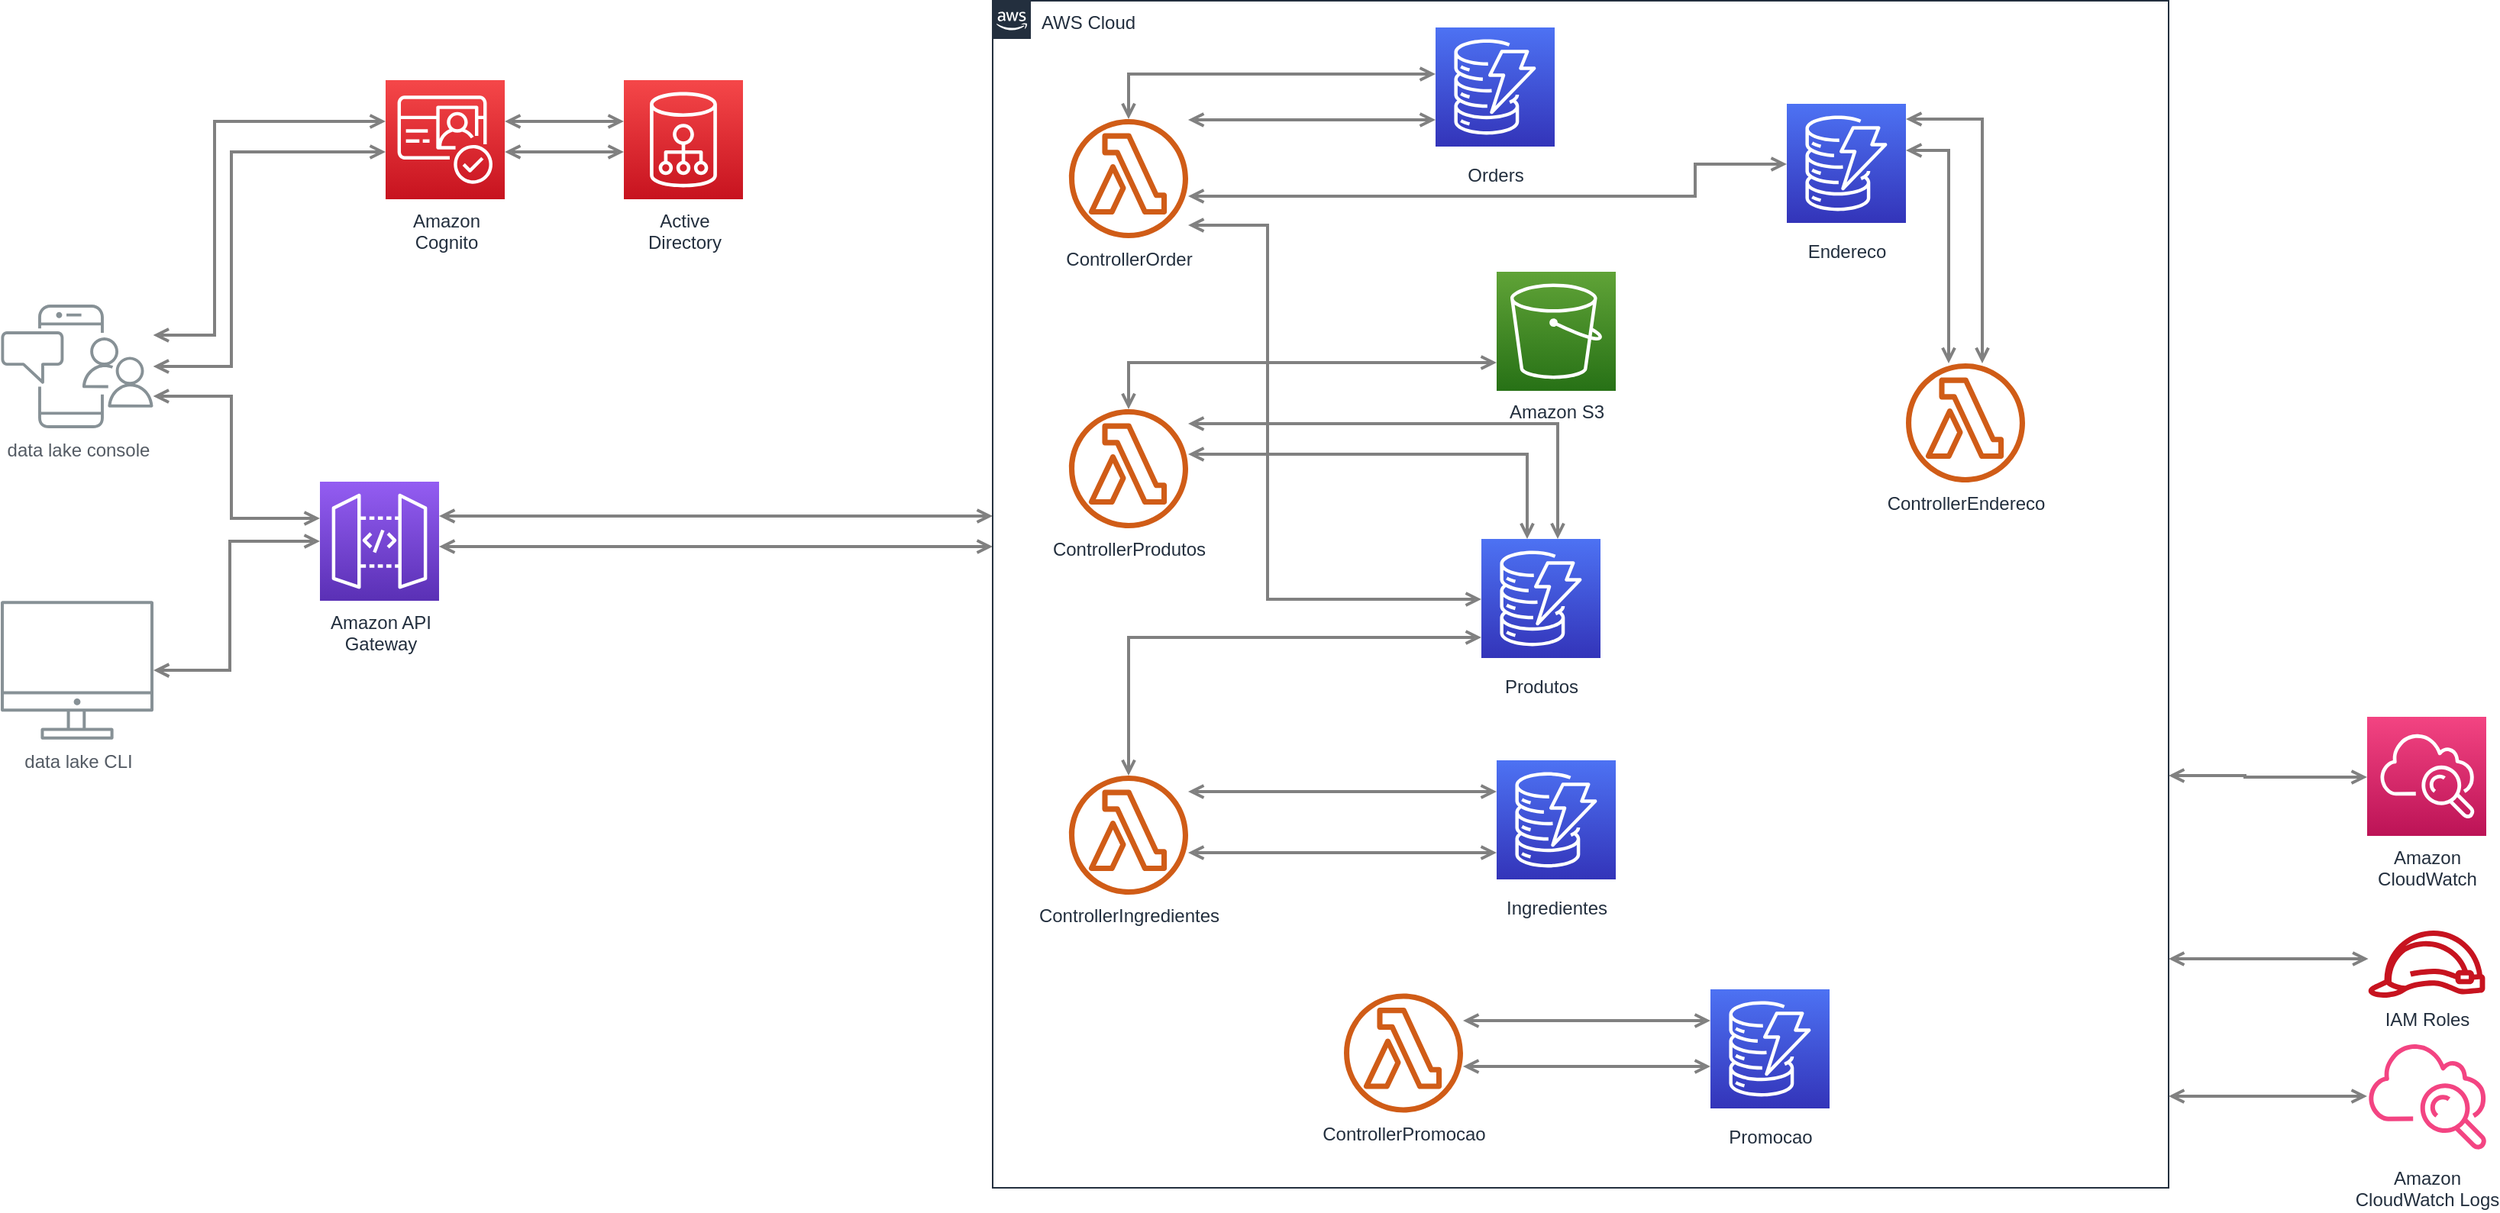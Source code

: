 <mxfile version="27.1.6">
  <diagram id="Ht1M8jgEwFfnCIfOTk4-" name="Page-1">
    <mxGraphModel dx="2194" dy="1143" grid="1" gridSize="10" guides="1" tooltips="1" connect="1" arrows="1" fold="1" page="1" pageScale="1" pageWidth="1169" pageHeight="827" math="0" shadow="0">
      <root>
        <mxCell id="0" />
        <mxCell id="1" parent="0" />
        <mxCell id="UEzPUAAOIrF-is8g5C7q-128" style="edgeStyle=orthogonalEdgeStyle;rounded=0;orthogonalLoop=1;jettySize=auto;html=1;startArrow=open;startFill=0;endArrow=open;endFill=0;strokeWidth=2;strokeColor=#808080;" parent="1" source="UEzPUAAOIrF-is8g5C7q-109" target="UEzPUAAOIrF-is8g5C7q-114" edge="1">
          <mxGeometry relative="1" as="geometry">
            <Array as="points">
              <mxPoint x="310.5" y="461.5" />
              <mxPoint x="310.5" y="376.5" />
            </Array>
          </mxGeometry>
        </mxCell>
        <mxCell id="UEzPUAAOIrF-is8g5C7q-124" style="edgeStyle=orthogonalEdgeStyle;rounded=0;orthogonalLoop=1;jettySize=auto;html=1;startArrow=open;startFill=0;endArrow=open;endFill=0;strokeWidth=2;strokeColor=#808080;" parent="1" source="UEzPUAAOIrF-is8g5C7q-110" target="UEzPUAAOIrF-is8g5C7q-111" edge="1">
          <mxGeometry relative="1" as="geometry">
            <Array as="points">
              <mxPoint x="300.5" y="241.5" />
              <mxPoint x="300.5" y="101.5" />
            </Array>
          </mxGeometry>
        </mxCell>
        <mxCell id="UEzPUAAOIrF-is8g5C7q-127" style="edgeStyle=orthogonalEdgeStyle;rounded=0;orthogonalLoop=1;jettySize=auto;html=1;startArrow=open;startFill=0;endArrow=open;endFill=0;strokeWidth=2;strokeColor=#808080;" parent="1" source="UEzPUAAOIrF-is8g5C7q-110" target="UEzPUAAOIrF-is8g5C7q-114" edge="1">
          <mxGeometry relative="1" as="geometry">
            <Array as="points">
              <mxPoint x="311.5" y="281.5" />
              <mxPoint x="311.5" y="361.5" />
            </Array>
          </mxGeometry>
        </mxCell>
        <mxCell id="UEzPUAAOIrF-is8g5C7q-125" style="edgeStyle=orthogonalEdgeStyle;rounded=0;orthogonalLoop=1;jettySize=auto;html=1;startArrow=open;startFill=0;endArrow=open;endFill=0;strokeWidth=2;strokeColor=#808080;" parent="1" source="UEzPUAAOIrF-is8g5C7q-111" target="UEzPUAAOIrF-is8g5C7q-112" edge="1">
          <mxGeometry relative="1" as="geometry">
            <Array as="points">
              <mxPoint x="530.5" y="101.5" />
              <mxPoint x="530.5" y="101.5" />
            </Array>
          </mxGeometry>
        </mxCell>
        <mxCell id="UEzPUAAOIrF-is8g5C7q-129" style="edgeStyle=orthogonalEdgeStyle;rounded=0;orthogonalLoop=1;jettySize=auto;html=1;startArrow=open;startFill=0;endArrow=open;endFill=0;strokeWidth=2;strokeColor=#808080;" parent="1" source="UEzPUAAOIrF-is8g5C7q-114" target="7vSJ6xONjznLjvCcR-vl-2" edge="1">
          <mxGeometry relative="1" as="geometry">
            <Array as="points">
              <mxPoint x="630" y="360" />
              <mxPoint x="630" y="360" />
            </Array>
          </mxGeometry>
        </mxCell>
        <mxCell id="UEzPUAAOIrF-is8g5C7q-134" style="edgeStyle=orthogonalEdgeStyle;rounded=0;orthogonalLoop=1;jettySize=auto;html=1;startArrow=open;startFill=0;endArrow=open;endFill=0;strokeWidth=2;strokeColor=#808080;" parent="1" source="7vSJ6xONjznLjvCcR-vl-2" target="UEzPUAAOIrF-is8g5C7q-121" edge="1">
          <mxGeometry relative="1" as="geometry">
            <Array as="points">
              <mxPoint x="1630" y="530" />
              <mxPoint x="1630" y="531" />
            </Array>
          </mxGeometry>
        </mxCell>
        <mxCell id="UEzPUAAOIrF-is8g5C7q-135" style="edgeStyle=orthogonalEdgeStyle;rounded=0;orthogonalLoop=1;jettySize=auto;html=1;startArrow=open;startFill=0;endArrow=open;endFill=0;strokeWidth=2;strokeColor=#808080;" parent="1" source="7vSJ6xONjznLjvCcR-vl-2" target="UEzPUAAOIrF-is8g5C7q-122" edge="1">
          <mxGeometry relative="1" as="geometry">
            <Array as="points">
              <mxPoint x="1650" y="650" />
              <mxPoint x="1650" y="650" />
            </Array>
          </mxGeometry>
        </mxCell>
        <mxCell id="UEzPUAAOIrF-is8g5C7q-136" style="edgeStyle=orthogonalEdgeStyle;rounded=0;orthogonalLoop=1;jettySize=auto;html=1;startArrow=open;startFill=0;endArrow=open;endFill=0;strokeWidth=2;strokeColor=#808080;" parent="1" source="7vSJ6xONjznLjvCcR-vl-2" target="UEzPUAAOIrF-is8g5C7q-123" edge="1">
          <mxGeometry relative="1" as="geometry">
            <Array as="points">
              <mxPoint x="1650" y="740" />
              <mxPoint x="1650" y="740" />
            </Array>
          </mxGeometry>
        </mxCell>
        <mxCell id="UEzPUAAOIrF-is8g5C7q-137" value="" style="edgeStyle=orthogonalEdgeStyle;rounded=0;orthogonalLoop=1;jettySize=auto;html=1;startArrow=none;startFill=0;endArrow=open;endFill=0;strokeWidth=2;strokeColor=#808080;" parent="1" edge="1">
          <mxGeometry relative="1" as="geometry">
            <mxPoint x="930.5" y="162.5" as="targetPoint" />
          </mxGeometry>
        </mxCell>
        <mxCell id="UEzPUAAOIrF-is8g5C7q-139" style="edgeStyle=orthogonalEdgeStyle;rounded=0;orthogonalLoop=1;jettySize=auto;html=1;startArrow=open;startFill=0;endArrow=open;endFill=0;strokeWidth=2;strokeColor=#808080;" parent="1" source="UEzPUAAOIrF-is8g5C7q-110" target="UEzPUAAOIrF-is8g5C7q-111" edge="1">
          <mxGeometry relative="1" as="geometry">
            <mxPoint x="270.285" y="261.676" as="sourcePoint" />
            <mxPoint x="422.5" y="124.029" as="targetPoint" />
            <Array as="points">
              <mxPoint x="311.5" y="261.5" />
              <mxPoint x="311.5" y="121.5" />
            </Array>
          </mxGeometry>
        </mxCell>
        <mxCell id="UEzPUAAOIrF-is8g5C7q-142" style="edgeStyle=orthogonalEdgeStyle;rounded=0;orthogonalLoop=1;jettySize=auto;html=1;startArrow=open;startFill=0;endArrow=open;endFill=0;strokeWidth=2;strokeColor=#808080;" parent="1" source="UEzPUAAOIrF-is8g5C7q-114" target="7vSJ6xONjznLjvCcR-vl-2" edge="1">
          <mxGeometry relative="1" as="geometry">
            <mxPoint x="457.5" y="386.5" as="sourcePoint" />
            <mxPoint x="590.5" y="386.5" as="targetPoint" />
            <Array as="points">
              <mxPoint x="630" y="380" />
              <mxPoint x="630" y="380" />
            </Array>
          </mxGeometry>
        </mxCell>
        <mxCell id="UEzPUAAOIrF-is8g5C7q-143" style="edgeStyle=orthogonalEdgeStyle;rounded=0;orthogonalLoop=1;jettySize=auto;html=1;startArrow=open;startFill=0;endArrow=open;endFill=0;strokeWidth=2;strokeColor=#808080;" parent="1" source="UEzPUAAOIrF-is8g5C7q-111" target="UEzPUAAOIrF-is8g5C7q-112" edge="1">
          <mxGeometry relative="1" as="geometry">
            <mxPoint x="500.5" y="111.5" as="sourcePoint" />
            <mxPoint x="578.5" y="111.5" as="targetPoint" />
            <Array as="points">
              <mxPoint x="530.5" y="121.5" />
              <mxPoint x="530.5" y="121.5" />
            </Array>
          </mxGeometry>
        </mxCell>
        <mxCell id="UEzPUAAOIrF-is8g5C7q-109" value="data lake CLI" style="outlineConnect=0;gradientColor=none;fontColor=#545B64;strokeColor=none;fillColor=#879196;dashed=0;verticalLabelPosition=bottom;verticalAlign=top;align=center;html=1;fontSize=12;fontStyle=0;aspect=fixed;shape=mxgraph.aws4.illustration_desktop;pointerEvents=1;labelBackgroundColor=#ffffff;" parent="1" vertex="1">
          <mxGeometry x="160.5" y="415.5" width="100" height="91" as="geometry" />
        </mxCell>
        <mxCell id="UEzPUAAOIrF-is8g5C7q-110" value="data lake console" style="outlineConnect=0;gradientColor=none;fontColor=#545B64;strokeColor=none;fillColor=#879196;dashed=0;verticalLabelPosition=bottom;verticalAlign=top;align=center;html=1;fontSize=12;fontStyle=0;aspect=fixed;shape=mxgraph.aws4.illustration_notification;pointerEvents=1;labelBackgroundColor=#ffffff;" parent="1" vertex="1">
          <mxGeometry x="160.5" y="221.5" width="100" height="81" as="geometry" />
        </mxCell>
        <mxCell id="UEzPUAAOIrF-is8g5C7q-111" value="Amazon &lt;br&gt;Cognito" style="outlineConnect=0;fontColor=#232F3E;gradientColor=#F54749;gradientDirection=north;fillColor=#C7131F;strokeColor=#ffffff;dashed=0;verticalLabelPosition=bottom;verticalAlign=top;align=center;html=1;fontSize=12;fontStyle=0;aspect=fixed;shape=mxgraph.aws4.resourceIcon;resIcon=mxgraph.aws4.cognito;labelBackgroundColor=#ffffff;" parent="1" vertex="1">
          <mxGeometry x="412.5" y="74.5" width="78" height="78" as="geometry" />
        </mxCell>
        <mxCell id="UEzPUAAOIrF-is8g5C7q-112" value="Active&lt;br&gt;Directory" style="outlineConnect=0;fontColor=#232F3E;gradientColor=#F54749;gradientDirection=north;fillColor=#C7131F;strokeColor=#ffffff;dashed=0;verticalLabelPosition=bottom;verticalAlign=top;align=center;html=1;fontSize=12;fontStyle=0;aspect=fixed;shape=mxgraph.aws4.resourceIcon;resIcon=mxgraph.aws4.cloud_directory;labelBackgroundColor=#ffffff;" parent="1" vertex="1">
          <mxGeometry x="568.5" y="74.5" width="78" height="78" as="geometry" />
        </mxCell>
        <mxCell id="UEzPUAAOIrF-is8g5C7q-114" value="Amazon API&lt;br&gt;Gateway&lt;br&gt;" style="outlineConnect=0;fontColor=#232F3E;gradientColor=#945DF2;gradientDirection=north;fillColor=#5A30B5;strokeColor=#ffffff;dashed=0;verticalLabelPosition=bottom;verticalAlign=top;align=center;html=1;fontSize=12;fontStyle=0;aspect=fixed;shape=mxgraph.aws4.resourceIcon;resIcon=mxgraph.aws4.api_gateway;labelBackgroundColor=#ffffff;" parent="1" vertex="1">
          <mxGeometry x="369.5" y="337.5" width="78" height="78" as="geometry" />
        </mxCell>
        <mxCell id="UEzPUAAOIrF-is8g5C7q-121" value="Amazon&lt;br&gt;CloudWatch&lt;br&gt;" style="outlineConnect=0;fontColor=#232F3E;gradientColor=#F34482;gradientDirection=north;fillColor=#BC1356;strokeColor=#ffffff;dashed=0;verticalLabelPosition=bottom;verticalAlign=top;align=center;html=1;fontSize=12;fontStyle=0;aspect=fixed;shape=mxgraph.aws4.resourceIcon;resIcon=mxgraph.aws4.cloudwatch;labelBackgroundColor=#ffffff;" parent="1" vertex="1">
          <mxGeometry x="1710.0" y="491.5" width="78" height="78" as="geometry" />
        </mxCell>
        <mxCell id="UEzPUAAOIrF-is8g5C7q-122" value="IAM Roles" style="outlineConnect=0;fontColor=#232F3E;gradientColor=none;fillColor=#C7131F;strokeColor=none;dashed=0;verticalLabelPosition=bottom;verticalAlign=top;align=center;html=1;fontSize=12;fontStyle=0;aspect=fixed;pointerEvents=1;shape=mxgraph.aws4.role;labelBackgroundColor=#ffffff;" parent="1" vertex="1">
          <mxGeometry x="1710.0" y="631.5" width="78" height="44" as="geometry" />
        </mxCell>
        <mxCell id="UEzPUAAOIrF-is8g5C7q-123" value="Amazon&lt;br&gt;CloudWatch Logs&lt;br&gt;" style="outlineConnect=0;fontColor=#232F3E;gradientColor=none;gradientDirection=north;fillColor=#F34482;strokeColor=none;dashed=0;verticalLabelPosition=bottom;verticalAlign=top;align=center;html=1;fontSize=12;fontStyle=0;aspect=fixed;shape=mxgraph.aws4.cloudwatch;labelBackgroundColor=#ffffff;" parent="1" vertex="1">
          <mxGeometry x="1710.0" y="701.5" width="78" height="78" as="geometry" />
        </mxCell>
        <mxCell id="7vSJ6xONjznLjvCcR-vl-2" value="AWS Cloud" style="points=[[0,0],[0.25,0],[0.5,0],[0.75,0],[1,0],[1,0.25],[1,0.5],[1,0.75],[1,1],[0.75,1],[0.5,1],[0.25,1],[0,1],[0,0.75],[0,0.5],[0,0.25]];outlineConnect=0;gradientColor=none;html=1;whiteSpace=wrap;fontSize=12;fontStyle=0;container=1;pointerEvents=0;collapsible=0;recursiveResize=0;shape=mxgraph.aws4.group;grIcon=mxgraph.aws4.group_aws_cloud_alt;strokeColor=#232F3E;fillColor=none;verticalAlign=top;align=left;spacingLeft=30;fontColor=#232F3E;dashed=0;" parent="1" vertex="1">
          <mxGeometry x="810" y="22.5" width="770" height="777.5" as="geometry" />
        </mxCell>
        <mxCell id="UEzPUAAOIrF-is8g5C7q-116" value="Amazon S3" style="outlineConnect=0;fontColor=#232F3E;gradientColor=#60A337;gradientDirection=north;fillColor=#277116;strokeColor=#ffffff;dashed=0;verticalLabelPosition=bottom;verticalAlign=top;align=center;html=1;fontSize=12;fontStyle=0;aspect=fixed;shape=mxgraph.aws4.resourceIcon;resIcon=mxgraph.aws4.s3;labelBackgroundColor=#ffffff;" parent="7vSJ6xONjznLjvCcR-vl-2" vertex="1">
          <mxGeometry x="330.0" y="177.5" width="78" height="78" as="geometry" />
        </mxCell>
        <mxCell id="UEzPUAAOIrF-is8g5C7q-130" style="edgeStyle=orthogonalEdgeStyle;rounded=0;orthogonalLoop=1;jettySize=auto;html=1;startArrow=open;startFill=0;endArrow=open;endFill=0;strokeWidth=2;strokeColor=#808080;" parent="7vSJ6xONjznLjvCcR-vl-2" source="UEzPUAAOIrF-is8g5C7q-116" target="0HbtIbHRWMiiqyWzeZQC-4" edge="1">
          <mxGeometry relative="1" as="geometry">
            <Array as="points">
              <mxPoint x="89" y="237" />
            </Array>
          </mxGeometry>
        </mxCell>
        <mxCell id="UEzPUAAOIrF-is8g5C7q-115" value="ControllerIngredientes" style="outlineConnect=0;fontColor=#232F3E;gradientColor=none;fillColor=#D05C17;strokeColor=none;dashed=0;verticalLabelPosition=bottom;verticalAlign=top;align=center;html=1;fontSize=12;fontStyle=0;aspect=fixed;pointerEvents=1;shape=mxgraph.aws4.lambda_function;labelBackgroundColor=#ffffff;" parent="7vSJ6xONjznLjvCcR-vl-2" vertex="1">
          <mxGeometry x="50" y="507.5" width="78" height="78" as="geometry" />
        </mxCell>
        <mxCell id="UEzPUAAOIrF-is8g5C7q-119" value="Promocao" style="outlineConnect=0;fontColor=#232F3E;gradientColor=#4D72F3;gradientDirection=north;fillColor=#3334B9;strokeColor=#ffffff;dashed=0;verticalLabelPosition=bottom;verticalAlign=top;align=center;html=1;fontSize=12;fontStyle=0;aspect=fixed;shape=mxgraph.aws4.resourceIcon;resIcon=mxgraph.aws4.dynamodb;labelBackgroundColor=#ffffff;spacingTop=5;" parent="7vSJ6xONjznLjvCcR-vl-2" vertex="1">
          <mxGeometry x="470.0" y="647.5" width="78" height="78" as="geometry" />
        </mxCell>
        <mxCell id="UEzPUAAOIrF-is8g5C7q-132" style="edgeStyle=orthogonalEdgeStyle;rounded=0;orthogonalLoop=1;jettySize=auto;html=1;startArrow=open;startFill=0;endArrow=open;endFill=0;strokeWidth=2;strokeColor=#808080;" parent="7vSJ6xONjznLjvCcR-vl-2" source="0HbtIbHRWMiiqyWzeZQC-2" target="UEzPUAAOIrF-is8g5C7q-119" edge="1">
          <mxGeometry relative="1" as="geometry">
            <Array as="points">
              <mxPoint x="390" y="668" />
              <mxPoint x="390" y="668" />
            </Array>
          </mxGeometry>
        </mxCell>
        <mxCell id="0HbtIbHRWMiiqyWzeZQC-1" value="ControllerOrder" style="outlineConnect=0;fontColor=#232F3E;gradientColor=none;fillColor=#D05C17;strokeColor=none;dashed=0;verticalLabelPosition=bottom;verticalAlign=top;align=center;html=1;fontSize=12;fontStyle=0;aspect=fixed;pointerEvents=1;shape=mxgraph.aws4.lambda_function;labelBackgroundColor=#ffffff;" vertex="1" parent="7vSJ6xONjznLjvCcR-vl-2">
          <mxGeometry x="50" y="77.5" width="78" height="78" as="geometry" />
        </mxCell>
        <mxCell id="0HbtIbHRWMiiqyWzeZQC-2" value="ControllerPromocao" style="outlineConnect=0;fontColor=#232F3E;gradientColor=none;fillColor=#D05C17;strokeColor=none;dashed=0;verticalLabelPosition=bottom;verticalAlign=top;align=center;html=1;fontSize=12;fontStyle=0;aspect=fixed;pointerEvents=1;shape=mxgraph.aws4.lambda_function;labelBackgroundColor=#ffffff;" vertex="1" parent="7vSJ6xONjznLjvCcR-vl-2">
          <mxGeometry x="230" y="650.25" width="78" height="78" as="geometry" />
        </mxCell>
        <mxCell id="0HbtIbHRWMiiqyWzeZQC-3" value="ControllerEndereco" style="outlineConnect=0;fontColor=#232F3E;gradientColor=none;fillColor=#D05C17;strokeColor=none;dashed=0;verticalLabelPosition=bottom;verticalAlign=top;align=center;html=1;fontSize=12;fontStyle=0;aspect=fixed;pointerEvents=1;shape=mxgraph.aws4.lambda_function;labelBackgroundColor=#ffffff;" vertex="1" parent="7vSJ6xONjznLjvCcR-vl-2">
          <mxGeometry x="598" y="237.5" width="78" height="78" as="geometry" />
        </mxCell>
        <mxCell id="0HbtIbHRWMiiqyWzeZQC-4" value="ControllerProdutos" style="outlineConnect=0;fontColor=#232F3E;gradientColor=none;fillColor=#D05C17;strokeColor=none;dashed=0;verticalLabelPosition=bottom;verticalAlign=top;align=center;html=1;fontSize=12;fontStyle=0;aspect=fixed;pointerEvents=1;shape=mxgraph.aws4.lambda_function;labelBackgroundColor=#ffffff;" vertex="1" parent="7vSJ6xONjznLjvCcR-vl-2">
          <mxGeometry x="50" y="267.5" width="78" height="78" as="geometry" />
        </mxCell>
        <mxCell id="0HbtIbHRWMiiqyWzeZQC-5" value="Endereco" style="outlineConnect=0;fontColor=#232F3E;gradientColor=#4D72F3;gradientDirection=north;fillColor=#3334B9;strokeColor=#ffffff;dashed=0;verticalLabelPosition=bottom;verticalAlign=top;align=center;html=1;fontSize=12;fontStyle=0;aspect=fixed;shape=mxgraph.aws4.resourceIcon;resIcon=mxgraph.aws4.dynamodb;labelBackgroundColor=#ffffff;spacingTop=5;" vertex="1" parent="7vSJ6xONjznLjvCcR-vl-2">
          <mxGeometry x="520" y="67.5" width="78" height="78" as="geometry" />
        </mxCell>
        <mxCell id="0HbtIbHRWMiiqyWzeZQC-6" style="edgeStyle=orthogonalEdgeStyle;rounded=0;orthogonalLoop=1;jettySize=auto;html=1;startArrow=open;startFill=0;endArrow=open;endFill=0;strokeWidth=2;strokeColor=#808080;" edge="1" parent="7vSJ6xONjznLjvCcR-vl-2" source="0HbtIbHRWMiiqyWzeZQC-5" target="0HbtIbHRWMiiqyWzeZQC-3">
          <mxGeometry relative="1" as="geometry">
            <Array as="points">
              <mxPoint x="626" y="98" />
            </Array>
            <mxPoint x="626" y="87.5" as="sourcePoint" />
            <mxPoint x="586" y="227.5" as="targetPoint" />
          </mxGeometry>
        </mxCell>
        <mxCell id="0HbtIbHRWMiiqyWzeZQC-7" value="Orders" style="outlineConnect=0;fontColor=#232F3E;gradientColor=#4D72F3;gradientDirection=north;fillColor=#3334B9;strokeColor=#ffffff;dashed=0;verticalLabelPosition=bottom;verticalAlign=top;align=center;html=1;fontSize=12;fontStyle=0;aspect=fixed;shape=mxgraph.aws4.resourceIcon;resIcon=mxgraph.aws4.dynamodb;labelBackgroundColor=#ffffff;spacingTop=5;" vertex="1" parent="7vSJ6xONjznLjvCcR-vl-2">
          <mxGeometry x="290.0" y="17.5" width="78" height="78" as="geometry" />
        </mxCell>
        <mxCell id="0HbtIbHRWMiiqyWzeZQC-8" style="edgeStyle=orthogonalEdgeStyle;rounded=0;orthogonalLoop=1;jettySize=auto;html=1;startArrow=open;startFill=0;endArrow=open;endFill=0;strokeWidth=2;strokeColor=#808080;" edge="1" parent="7vSJ6xONjznLjvCcR-vl-2" target="0HbtIbHRWMiiqyWzeZQC-7" source="0HbtIbHRWMiiqyWzeZQC-1">
          <mxGeometry relative="1" as="geometry">
            <Array as="points">
              <mxPoint x="89" y="48" />
            </Array>
            <mxPoint x="127.999" y="147.5" as="sourcePoint" />
            <mxPoint x="290.0" y="147.5" as="targetPoint" />
          </mxGeometry>
        </mxCell>
        <mxCell id="0HbtIbHRWMiiqyWzeZQC-9" value="Ingredientes" style="outlineConnect=0;fontColor=#232F3E;gradientColor=#4D72F3;gradientDirection=north;fillColor=#3334B9;strokeColor=#ffffff;dashed=0;verticalLabelPosition=bottom;verticalAlign=top;align=center;html=1;fontSize=12;fontStyle=0;aspect=fixed;shape=mxgraph.aws4.resourceIcon;resIcon=mxgraph.aws4.dynamodb;labelBackgroundColor=#ffffff;spacingTop=5;" vertex="1" parent="7vSJ6xONjznLjvCcR-vl-2">
          <mxGeometry x="330.0" y="497.5" width="78" height="78" as="geometry" />
        </mxCell>
        <mxCell id="0HbtIbHRWMiiqyWzeZQC-10" style="edgeStyle=orthogonalEdgeStyle;rounded=0;orthogonalLoop=1;jettySize=auto;html=1;startArrow=open;startFill=0;endArrow=open;endFill=0;strokeWidth=2;strokeColor=#808080;" edge="1" parent="7vSJ6xONjznLjvCcR-vl-2" target="0HbtIbHRWMiiqyWzeZQC-9" source="UEzPUAAOIrF-is8g5C7q-115">
          <mxGeometry relative="1" as="geometry">
            <Array as="points">
              <mxPoint x="170" y="518" />
              <mxPoint x="170" y="518" />
            </Array>
            <mxPoint x="128" y="485.75" as="sourcePoint" />
          </mxGeometry>
        </mxCell>
        <mxCell id="0HbtIbHRWMiiqyWzeZQC-11" value="Produtos" style="outlineConnect=0;fontColor=#232F3E;gradientColor=#4D72F3;gradientDirection=north;fillColor=#3334B9;strokeColor=#ffffff;dashed=0;verticalLabelPosition=bottom;verticalAlign=top;align=center;html=1;fontSize=12;fontStyle=0;aspect=fixed;shape=mxgraph.aws4.resourceIcon;resIcon=mxgraph.aws4.dynamodb;labelBackgroundColor=#ffffff;spacingTop=5;" vertex="1" parent="7vSJ6xONjznLjvCcR-vl-2">
          <mxGeometry x="320.0" y="352.5" width="78" height="78" as="geometry" />
        </mxCell>
        <mxCell id="0HbtIbHRWMiiqyWzeZQC-12" style="edgeStyle=orthogonalEdgeStyle;rounded=0;orthogonalLoop=1;jettySize=auto;html=1;startArrow=open;startFill=0;endArrow=open;endFill=0;strokeWidth=2;strokeColor=#808080;" edge="1" parent="7vSJ6xONjznLjvCcR-vl-2" target="0HbtIbHRWMiiqyWzeZQC-11" source="0HbtIbHRWMiiqyWzeZQC-4">
          <mxGeometry relative="1" as="geometry">
            <Array as="points">
              <mxPoint x="370" y="277" />
            </Array>
            <mxPoint x="128" y="309.75" as="sourcePoint" />
          </mxGeometry>
        </mxCell>
        <mxCell id="0HbtIbHRWMiiqyWzeZQC-13" style="edgeStyle=orthogonalEdgeStyle;rounded=0;orthogonalLoop=1;jettySize=auto;html=1;startArrow=open;startFill=0;endArrow=open;endFill=0;strokeWidth=2;strokeColor=#808080;" edge="1" parent="7vSJ6xONjznLjvCcR-vl-2" source="0HbtIbHRWMiiqyWzeZQC-2" target="UEzPUAAOIrF-is8g5C7q-119">
          <mxGeometry relative="1" as="geometry">
            <Array as="points">
              <mxPoint x="390" y="698" />
              <mxPoint x="390" y="698" />
            </Array>
            <mxPoint x="308" y="689.08" as="sourcePoint" />
            <mxPoint x="470" y="689.08" as="targetPoint" />
          </mxGeometry>
        </mxCell>
        <mxCell id="0HbtIbHRWMiiqyWzeZQC-14" style="edgeStyle=orthogonalEdgeStyle;rounded=0;orthogonalLoop=1;jettySize=auto;html=1;startArrow=open;startFill=0;endArrow=open;endFill=0;strokeWidth=2;strokeColor=#808080;" edge="1" parent="7vSJ6xONjznLjvCcR-vl-2" source="0HbtIbHRWMiiqyWzeZQC-4" target="0HbtIbHRWMiiqyWzeZQC-11">
          <mxGeometry relative="1" as="geometry">
            <Array as="points">
              <mxPoint x="350" y="297" />
            </Array>
            <mxPoint x="128" y="317.5" as="sourcePoint" />
            <mxPoint x="290" y="317.5" as="targetPoint" />
          </mxGeometry>
        </mxCell>
        <mxCell id="0HbtIbHRWMiiqyWzeZQC-15" style="edgeStyle=orthogonalEdgeStyle;rounded=0;orthogonalLoop=1;jettySize=auto;html=1;startArrow=open;startFill=0;endArrow=open;endFill=0;strokeWidth=2;strokeColor=#808080;" edge="1" parent="7vSJ6xONjznLjvCcR-vl-2" source="0HbtIbHRWMiiqyWzeZQC-1" target="0HbtIbHRWMiiqyWzeZQC-7">
          <mxGeometry relative="1" as="geometry">
            <Array as="points">
              <mxPoint x="150" y="78" />
              <mxPoint x="150" y="78" />
            </Array>
            <mxPoint x="128" y="177.5" as="sourcePoint" />
            <mxPoint x="290.001" y="177.5" as="targetPoint" />
          </mxGeometry>
        </mxCell>
        <mxCell id="0HbtIbHRWMiiqyWzeZQC-16" style="edgeStyle=orthogonalEdgeStyle;rounded=0;orthogonalLoop=1;jettySize=auto;html=1;startArrow=open;startFill=0;endArrow=open;endFill=0;strokeWidth=2;strokeColor=#808080;" edge="1" parent="7vSJ6xONjznLjvCcR-vl-2" source="UEzPUAAOIrF-is8g5C7q-115" target="0HbtIbHRWMiiqyWzeZQC-9">
          <mxGeometry relative="1" as="geometry">
            <Array as="points">
              <mxPoint x="230" y="558" />
              <mxPoint x="230" y="558" />
            </Array>
            <mxPoint x="128" y="497.5" as="sourcePoint" />
            <mxPoint x="290" y="497.5" as="targetPoint" />
          </mxGeometry>
        </mxCell>
        <mxCell id="0HbtIbHRWMiiqyWzeZQC-17" style="edgeStyle=orthogonalEdgeStyle;rounded=0;orthogonalLoop=1;jettySize=auto;html=1;startArrow=open;startFill=0;endArrow=open;endFill=0;strokeWidth=2;strokeColor=#808080;" edge="1" parent="7vSJ6xONjznLjvCcR-vl-2" source="0HbtIbHRWMiiqyWzeZQC-1" target="0HbtIbHRWMiiqyWzeZQC-11">
          <mxGeometry relative="1" as="geometry">
            <Array as="points">
              <mxPoint x="180" y="147" />
              <mxPoint x="180" y="392" />
            </Array>
            <mxPoint x="140" y="217.5" as="sourcePoint" />
            <mxPoint x="302" y="217.5" as="targetPoint" />
          </mxGeometry>
        </mxCell>
        <mxCell id="0HbtIbHRWMiiqyWzeZQC-18" style="edgeStyle=orthogonalEdgeStyle;rounded=0;orthogonalLoop=1;jettySize=auto;html=1;startArrow=open;startFill=0;endArrow=open;endFill=0;strokeWidth=2;strokeColor=#808080;" edge="1" parent="7vSJ6xONjznLjvCcR-vl-2" source="UEzPUAAOIrF-is8g5C7q-115" target="0HbtIbHRWMiiqyWzeZQC-11">
          <mxGeometry relative="1" as="geometry">
            <Array as="points">
              <mxPoint x="89" y="417" />
            </Array>
            <mxPoint x="128" y="417.5" as="sourcePoint" />
            <mxPoint x="290" y="417.5" as="targetPoint" />
          </mxGeometry>
        </mxCell>
        <mxCell id="0HbtIbHRWMiiqyWzeZQC-20" style="edgeStyle=orthogonalEdgeStyle;rounded=0;orthogonalLoop=1;jettySize=auto;html=1;startArrow=open;startFill=0;endArrow=open;endFill=0;strokeWidth=2;strokeColor=#808080;" edge="1" parent="7vSJ6xONjznLjvCcR-vl-2" source="0HbtIbHRWMiiqyWzeZQC-1" target="0HbtIbHRWMiiqyWzeZQC-5">
          <mxGeometry relative="1" as="geometry">
            <Array as="points">
              <mxPoint x="460" y="128" />
              <mxPoint x="460" y="107" />
            </Array>
            <mxPoint x="620" y="187.5" as="sourcePoint" />
            <mxPoint x="648" y="326.5" as="targetPoint" />
          </mxGeometry>
        </mxCell>
        <mxCell id="0HbtIbHRWMiiqyWzeZQC-21" style="edgeStyle=orthogonalEdgeStyle;rounded=0;orthogonalLoop=1;jettySize=auto;html=1;startArrow=open;startFill=0;endArrow=open;endFill=0;strokeWidth=2;strokeColor=#808080;" edge="1" parent="7vSJ6xONjznLjvCcR-vl-2" source="0HbtIbHRWMiiqyWzeZQC-5" target="0HbtIbHRWMiiqyWzeZQC-3">
          <mxGeometry relative="1" as="geometry">
            <Array as="points">
              <mxPoint x="648" y="77.5" />
            </Array>
            <mxPoint x="620" y="147.5" as="sourcePoint" />
            <mxPoint x="648" y="287.5" as="targetPoint" />
          </mxGeometry>
        </mxCell>
      </root>
    </mxGraphModel>
  </diagram>
</mxfile>
